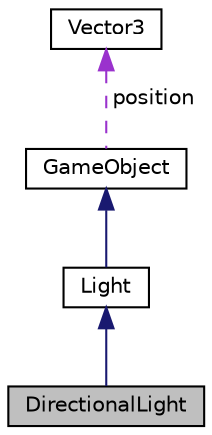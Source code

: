 digraph "DirectionalLight"
{
  edge [fontname="Helvetica",fontsize="10",labelfontname="Helvetica",labelfontsize="10"];
  node [fontname="Helvetica",fontsize="10",shape=record];
  Node3 [label="DirectionalLight",height=0.2,width=0.4,color="black", fillcolor="grey75", style="filled", fontcolor="black"];
  Node4 -> Node3 [dir="back",color="midnightblue",fontsize="10",style="solid",fontname="Helvetica"];
  Node4 [label="Light",height=0.2,width=0.4,color="black", fillcolor="white", style="filled",URL="$class_light.html"];
  Node5 -> Node4 [dir="back",color="midnightblue",fontsize="10",style="solid",fontname="Helvetica"];
  Node5 [label="GameObject",height=0.2,width=0.4,color="black", fillcolor="white", style="filled",URL="$class_game_object.html"];
  Node6 -> Node5 [dir="back",color="darkorchid3",fontsize="10",style="dashed",label=" position" ,fontname="Helvetica"];
  Node6 [label="Vector3",height=0.2,width=0.4,color="black", fillcolor="white", style="filled",URL="$class_vector3.html"];
}
